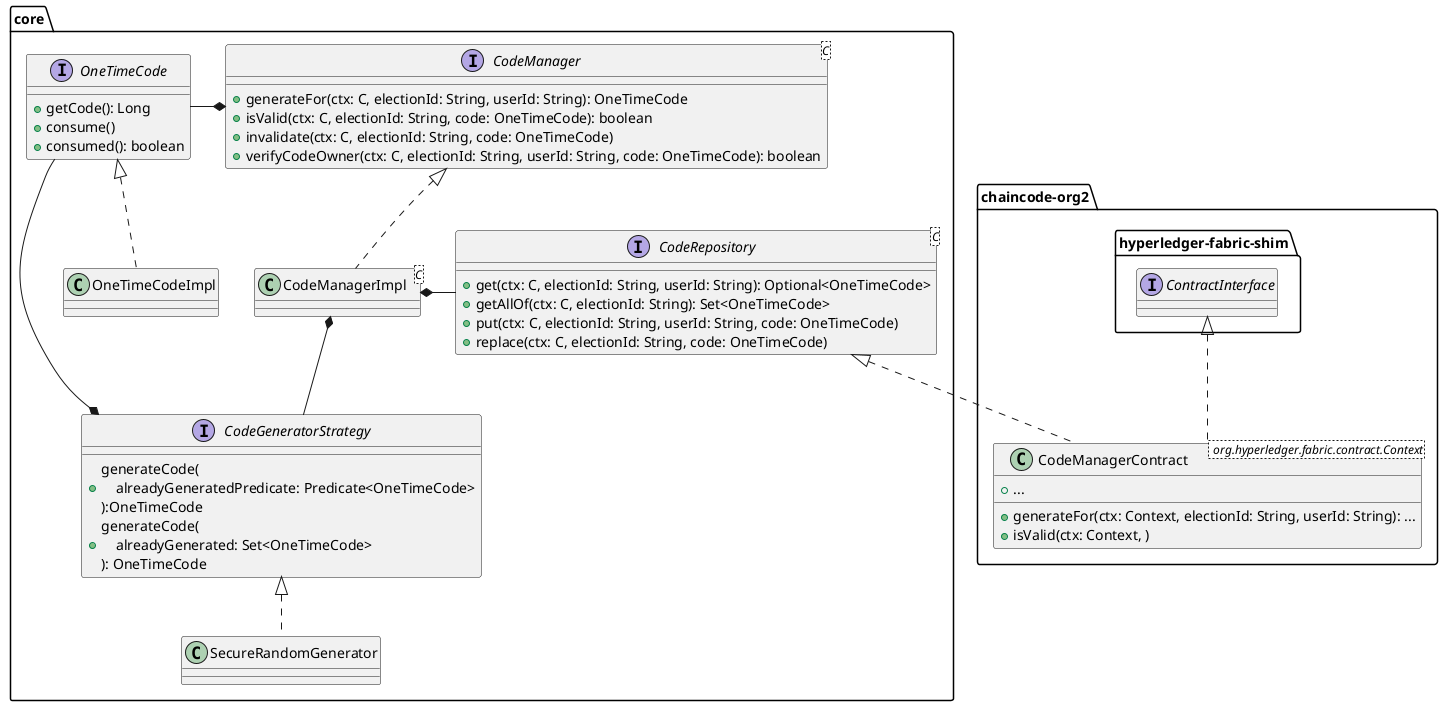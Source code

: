 @startuml codes-chaincode

package core {
    interface OneTimeCode {
        +getCode(): Long
        +consume()
        +consumed(): boolean
    }

    class OneTimeCodeImpl implements OneTimeCode

    interface CodeGeneratorStrategy {
        +generateCode(\n    alreadyGeneratedPredicate: Predicate<OneTimeCode>\n):OneTimeCode
        +generateCode(\n    alreadyGenerated: Set<OneTimeCode>\n): OneTimeCode
    }
    CodeGeneratorStrategy *-up- OneTimeCode

    class SecureRandomGenerator implements CodeGeneratorStrategy

    interface CodeRepository<C> {
        +get(ctx: C, electionId: String, userId: String): Optional<OneTimeCode>
        +getAllOf(ctx: C, electionId: String): Set<OneTimeCode>
        +put(ctx: C, electionId: String, userId: String, code: OneTimeCode)
        +replace(ctx: C, electionId: String, code: OneTimeCode)
    }

    interface CodeManager<C> {
        +generateFor(ctx: C, electionId: String, userId: String): OneTimeCode
        +isValid(ctx: C, electionId: String, code: OneTimeCode): boolean
        +invalidate(ctx: C, electionId: String, code: OneTimeCode)
        +verifyCodeOwner(ctx: C, electionId: String, userId: String, code: OneTimeCode): boolean
    }

    class CodeManagerImpl<C> implements CodeManager
    CodeManager *-left-- OneTimeCode
    CodeManagerImpl *-right- CodeRepository
    CodeManagerImpl *-- CodeGeneratorStrategy
}

package chaincode-org2 {

    package "hyperledger-fabric-shim" as HFS {
        interface ContractInterface
    }
    
    class CodeManagerContract< org.hyperledger.fabric.contract.Context> implements HFS.ContractInterface, core.CodeRepository {
        +generateFor(ctx: Context, electionId: String, userId: String): ...
        +isValid(ctx: Context, )
        +...
    }
}

@enduml